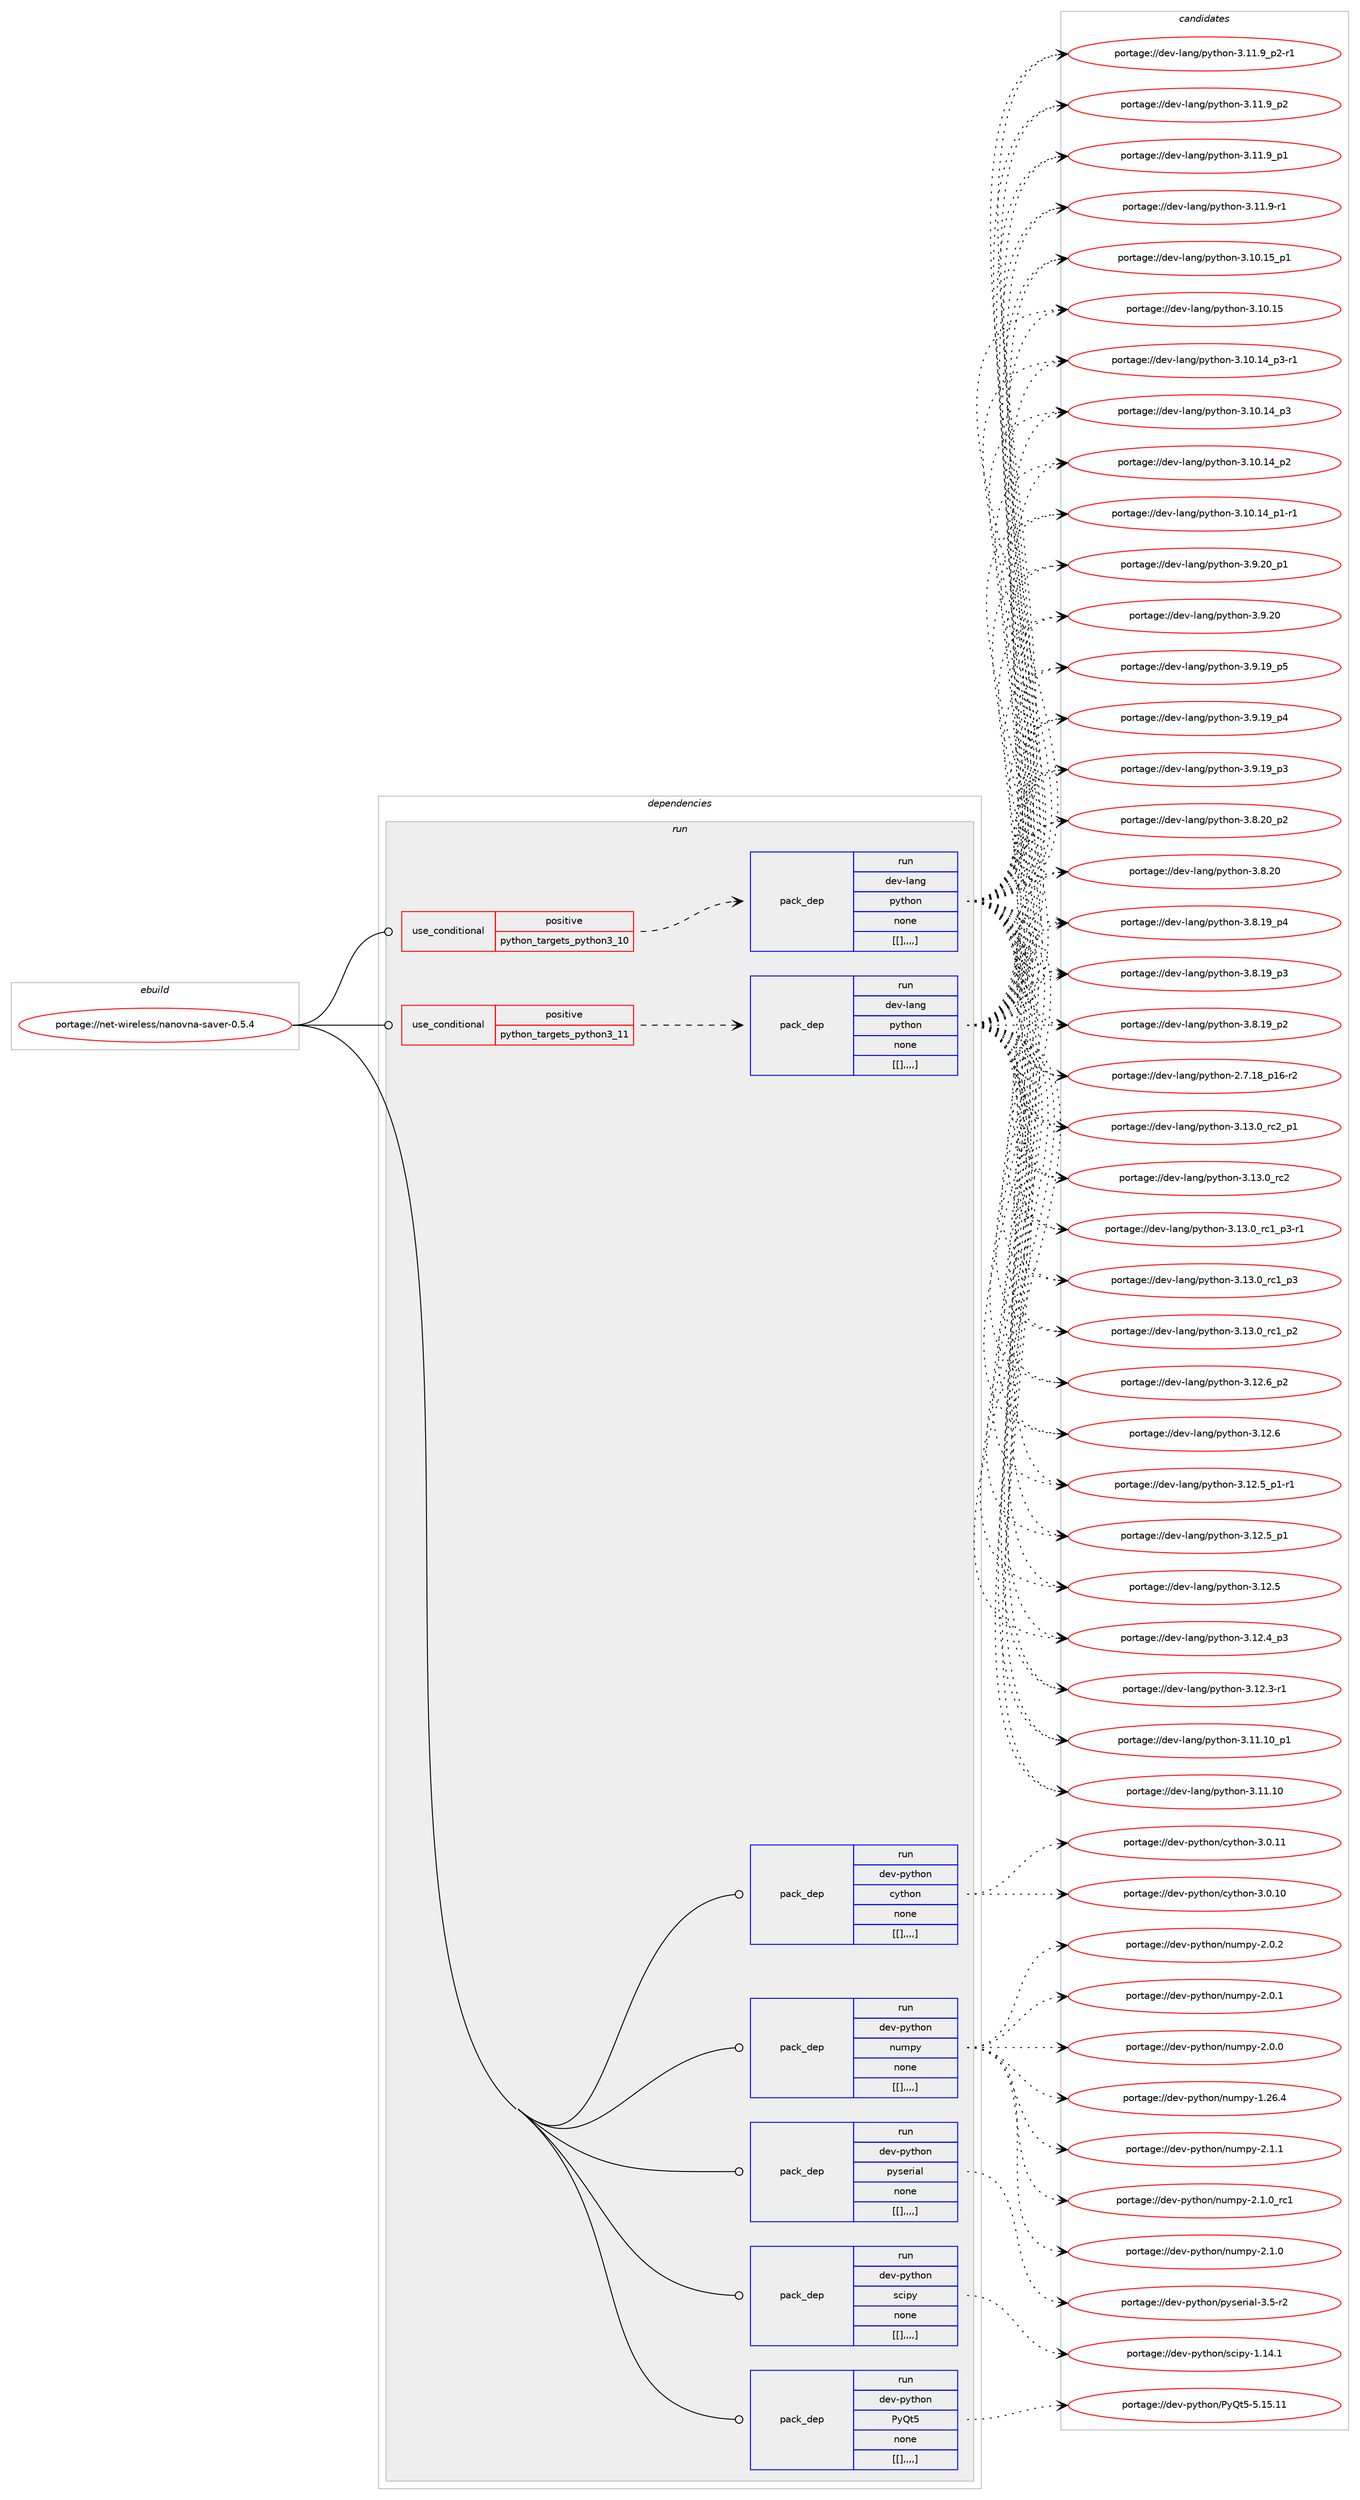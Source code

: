 digraph prolog {

# *************
# Graph options
# *************

newrank=true;
concentrate=true;
compound=true;
graph [rankdir=LR,fontname=Helvetica,fontsize=10,ranksep=1.5];#, ranksep=2.5, nodesep=0.2];
edge  [arrowhead=vee];
node  [fontname=Helvetica,fontsize=10];

# **********
# The ebuild
# **********

subgraph cluster_leftcol {
color=gray;
label=<<i>ebuild</i>>;
id [label="portage://net-wireless/nanovna-saver-0.5.4", color=red, width=4, href="../net-wireless/nanovna-saver-0.5.4.svg"];
}

# ****************
# The dependencies
# ****************

subgraph cluster_midcol {
color=gray;
label=<<i>dependencies</i>>;
subgraph cluster_compile {
fillcolor="#eeeeee";
style=filled;
label=<<i>compile</i>>;
}
subgraph cluster_compileandrun {
fillcolor="#eeeeee";
style=filled;
label=<<i>compile and run</i>>;
}
subgraph cluster_run {
fillcolor="#eeeeee";
style=filled;
label=<<i>run</i>>;
subgraph cond106898 {
dependency399769 [label=<<TABLE BORDER="0" CELLBORDER="1" CELLSPACING="0" CELLPADDING="4"><TR><TD ROWSPAN="3" CELLPADDING="10">use_conditional</TD></TR><TR><TD>positive</TD></TR><TR><TD>python_targets_python3_10</TD></TR></TABLE>>, shape=none, color=red];
subgraph pack290036 {
dependency399770 [label=<<TABLE BORDER="0" CELLBORDER="1" CELLSPACING="0" CELLPADDING="4" WIDTH="220"><TR><TD ROWSPAN="6" CELLPADDING="30">pack_dep</TD></TR><TR><TD WIDTH="110">run</TD></TR><TR><TD>dev-lang</TD></TR><TR><TD>python</TD></TR><TR><TD>none</TD></TR><TR><TD>[[],,,,]</TD></TR></TABLE>>, shape=none, color=blue];
}
dependency399769:e -> dependency399770:w [weight=20,style="dashed",arrowhead="vee"];
}
id:e -> dependency399769:w [weight=20,style="solid",arrowhead="odot"];
subgraph cond106899 {
dependency399771 [label=<<TABLE BORDER="0" CELLBORDER="1" CELLSPACING="0" CELLPADDING="4"><TR><TD ROWSPAN="3" CELLPADDING="10">use_conditional</TD></TR><TR><TD>positive</TD></TR><TR><TD>python_targets_python3_11</TD></TR></TABLE>>, shape=none, color=red];
subgraph pack290037 {
dependency399772 [label=<<TABLE BORDER="0" CELLBORDER="1" CELLSPACING="0" CELLPADDING="4" WIDTH="220"><TR><TD ROWSPAN="6" CELLPADDING="30">pack_dep</TD></TR><TR><TD WIDTH="110">run</TD></TR><TR><TD>dev-lang</TD></TR><TR><TD>python</TD></TR><TR><TD>none</TD></TR><TR><TD>[[],,,,]</TD></TR></TABLE>>, shape=none, color=blue];
}
dependency399771:e -> dependency399772:w [weight=20,style="dashed",arrowhead="vee"];
}
id:e -> dependency399771:w [weight=20,style="solid",arrowhead="odot"];
subgraph pack290038 {
dependency399773 [label=<<TABLE BORDER="0" CELLBORDER="1" CELLSPACING="0" CELLPADDING="4" WIDTH="220"><TR><TD ROWSPAN="6" CELLPADDING="30">pack_dep</TD></TR><TR><TD WIDTH="110">run</TD></TR><TR><TD>dev-python</TD></TR><TR><TD>PyQt5</TD></TR><TR><TD>none</TD></TR><TR><TD>[[],,,,]</TD></TR></TABLE>>, shape=none, color=blue];
}
id:e -> dependency399773:w [weight=20,style="solid",arrowhead="odot"];
subgraph pack290039 {
dependency399774 [label=<<TABLE BORDER="0" CELLBORDER="1" CELLSPACING="0" CELLPADDING="4" WIDTH="220"><TR><TD ROWSPAN="6" CELLPADDING="30">pack_dep</TD></TR><TR><TD WIDTH="110">run</TD></TR><TR><TD>dev-python</TD></TR><TR><TD>cython</TD></TR><TR><TD>none</TD></TR><TR><TD>[[],,,,]</TD></TR></TABLE>>, shape=none, color=blue];
}
id:e -> dependency399774:w [weight=20,style="solid",arrowhead="odot"];
subgraph pack290040 {
dependency399775 [label=<<TABLE BORDER="0" CELLBORDER="1" CELLSPACING="0" CELLPADDING="4" WIDTH="220"><TR><TD ROWSPAN="6" CELLPADDING="30">pack_dep</TD></TR><TR><TD WIDTH="110">run</TD></TR><TR><TD>dev-python</TD></TR><TR><TD>numpy</TD></TR><TR><TD>none</TD></TR><TR><TD>[[],,,,]</TD></TR></TABLE>>, shape=none, color=blue];
}
id:e -> dependency399775:w [weight=20,style="solid",arrowhead="odot"];
subgraph pack290041 {
dependency399776 [label=<<TABLE BORDER="0" CELLBORDER="1" CELLSPACING="0" CELLPADDING="4" WIDTH="220"><TR><TD ROWSPAN="6" CELLPADDING="30">pack_dep</TD></TR><TR><TD WIDTH="110">run</TD></TR><TR><TD>dev-python</TD></TR><TR><TD>pyserial</TD></TR><TR><TD>none</TD></TR><TR><TD>[[],,,,]</TD></TR></TABLE>>, shape=none, color=blue];
}
id:e -> dependency399776:w [weight=20,style="solid",arrowhead="odot"];
subgraph pack290042 {
dependency399777 [label=<<TABLE BORDER="0" CELLBORDER="1" CELLSPACING="0" CELLPADDING="4" WIDTH="220"><TR><TD ROWSPAN="6" CELLPADDING="30">pack_dep</TD></TR><TR><TD WIDTH="110">run</TD></TR><TR><TD>dev-python</TD></TR><TR><TD>scipy</TD></TR><TR><TD>none</TD></TR><TR><TD>[[],,,,]</TD></TR></TABLE>>, shape=none, color=blue];
}
id:e -> dependency399777:w [weight=20,style="solid",arrowhead="odot"];
}
}

# **************
# The candidates
# **************

subgraph cluster_choices {
rank=same;
color=gray;
label=<<i>candidates</i>>;

subgraph choice290036 {
color=black;
nodesep=1;
choice100101118451089711010347112121116104111110455146495146489511499509511249 [label="portage://dev-lang/python-3.13.0_rc2_p1", color=red, width=4,href="../dev-lang/python-3.13.0_rc2_p1.svg"];
choice10010111845108971101034711212111610411111045514649514648951149950 [label="portage://dev-lang/python-3.13.0_rc2", color=red, width=4,href="../dev-lang/python-3.13.0_rc2.svg"];
choice1001011184510897110103471121211161041111104551464951464895114994995112514511449 [label="portage://dev-lang/python-3.13.0_rc1_p3-r1", color=red, width=4,href="../dev-lang/python-3.13.0_rc1_p3-r1.svg"];
choice100101118451089711010347112121116104111110455146495146489511499499511251 [label="portage://dev-lang/python-3.13.0_rc1_p3", color=red, width=4,href="../dev-lang/python-3.13.0_rc1_p3.svg"];
choice100101118451089711010347112121116104111110455146495146489511499499511250 [label="portage://dev-lang/python-3.13.0_rc1_p2", color=red, width=4,href="../dev-lang/python-3.13.0_rc1_p2.svg"];
choice100101118451089711010347112121116104111110455146495046549511250 [label="portage://dev-lang/python-3.12.6_p2", color=red, width=4,href="../dev-lang/python-3.12.6_p2.svg"];
choice10010111845108971101034711212111610411111045514649504654 [label="portage://dev-lang/python-3.12.6", color=red, width=4,href="../dev-lang/python-3.12.6.svg"];
choice1001011184510897110103471121211161041111104551464950465395112494511449 [label="portage://dev-lang/python-3.12.5_p1-r1", color=red, width=4,href="../dev-lang/python-3.12.5_p1-r1.svg"];
choice100101118451089711010347112121116104111110455146495046539511249 [label="portage://dev-lang/python-3.12.5_p1", color=red, width=4,href="../dev-lang/python-3.12.5_p1.svg"];
choice10010111845108971101034711212111610411111045514649504653 [label="portage://dev-lang/python-3.12.5", color=red, width=4,href="../dev-lang/python-3.12.5.svg"];
choice100101118451089711010347112121116104111110455146495046529511251 [label="portage://dev-lang/python-3.12.4_p3", color=red, width=4,href="../dev-lang/python-3.12.4_p3.svg"];
choice100101118451089711010347112121116104111110455146495046514511449 [label="portage://dev-lang/python-3.12.3-r1", color=red, width=4,href="../dev-lang/python-3.12.3-r1.svg"];
choice10010111845108971101034711212111610411111045514649494649489511249 [label="portage://dev-lang/python-3.11.10_p1", color=red, width=4,href="../dev-lang/python-3.11.10_p1.svg"];
choice1001011184510897110103471121211161041111104551464949464948 [label="portage://dev-lang/python-3.11.10", color=red, width=4,href="../dev-lang/python-3.11.10.svg"];
choice1001011184510897110103471121211161041111104551464949465795112504511449 [label="portage://dev-lang/python-3.11.9_p2-r1", color=red, width=4,href="../dev-lang/python-3.11.9_p2-r1.svg"];
choice100101118451089711010347112121116104111110455146494946579511250 [label="portage://dev-lang/python-3.11.9_p2", color=red, width=4,href="../dev-lang/python-3.11.9_p2.svg"];
choice100101118451089711010347112121116104111110455146494946579511249 [label="portage://dev-lang/python-3.11.9_p1", color=red, width=4,href="../dev-lang/python-3.11.9_p1.svg"];
choice100101118451089711010347112121116104111110455146494946574511449 [label="portage://dev-lang/python-3.11.9-r1", color=red, width=4,href="../dev-lang/python-3.11.9-r1.svg"];
choice10010111845108971101034711212111610411111045514649484649539511249 [label="portage://dev-lang/python-3.10.15_p1", color=red, width=4,href="../dev-lang/python-3.10.15_p1.svg"];
choice1001011184510897110103471121211161041111104551464948464953 [label="portage://dev-lang/python-3.10.15", color=red, width=4,href="../dev-lang/python-3.10.15.svg"];
choice100101118451089711010347112121116104111110455146494846495295112514511449 [label="portage://dev-lang/python-3.10.14_p3-r1", color=red, width=4,href="../dev-lang/python-3.10.14_p3-r1.svg"];
choice10010111845108971101034711212111610411111045514649484649529511251 [label="portage://dev-lang/python-3.10.14_p3", color=red, width=4,href="../dev-lang/python-3.10.14_p3.svg"];
choice10010111845108971101034711212111610411111045514649484649529511250 [label="portage://dev-lang/python-3.10.14_p2", color=red, width=4,href="../dev-lang/python-3.10.14_p2.svg"];
choice100101118451089711010347112121116104111110455146494846495295112494511449 [label="portage://dev-lang/python-3.10.14_p1-r1", color=red, width=4,href="../dev-lang/python-3.10.14_p1-r1.svg"];
choice100101118451089711010347112121116104111110455146574650489511249 [label="portage://dev-lang/python-3.9.20_p1", color=red, width=4,href="../dev-lang/python-3.9.20_p1.svg"];
choice10010111845108971101034711212111610411111045514657465048 [label="portage://dev-lang/python-3.9.20", color=red, width=4,href="../dev-lang/python-3.9.20.svg"];
choice100101118451089711010347112121116104111110455146574649579511253 [label="portage://dev-lang/python-3.9.19_p5", color=red, width=4,href="../dev-lang/python-3.9.19_p5.svg"];
choice100101118451089711010347112121116104111110455146574649579511252 [label="portage://dev-lang/python-3.9.19_p4", color=red, width=4,href="../dev-lang/python-3.9.19_p4.svg"];
choice100101118451089711010347112121116104111110455146574649579511251 [label="portage://dev-lang/python-3.9.19_p3", color=red, width=4,href="../dev-lang/python-3.9.19_p3.svg"];
choice100101118451089711010347112121116104111110455146564650489511250 [label="portage://dev-lang/python-3.8.20_p2", color=red, width=4,href="../dev-lang/python-3.8.20_p2.svg"];
choice10010111845108971101034711212111610411111045514656465048 [label="portage://dev-lang/python-3.8.20", color=red, width=4,href="../dev-lang/python-3.8.20.svg"];
choice100101118451089711010347112121116104111110455146564649579511252 [label="portage://dev-lang/python-3.8.19_p4", color=red, width=4,href="../dev-lang/python-3.8.19_p4.svg"];
choice100101118451089711010347112121116104111110455146564649579511251 [label="portage://dev-lang/python-3.8.19_p3", color=red, width=4,href="../dev-lang/python-3.8.19_p3.svg"];
choice100101118451089711010347112121116104111110455146564649579511250 [label="portage://dev-lang/python-3.8.19_p2", color=red, width=4,href="../dev-lang/python-3.8.19_p2.svg"];
choice100101118451089711010347112121116104111110455046554649569511249544511450 [label="portage://dev-lang/python-2.7.18_p16-r2", color=red, width=4,href="../dev-lang/python-2.7.18_p16-r2.svg"];
dependency399770:e -> choice100101118451089711010347112121116104111110455146495146489511499509511249:w [style=dotted,weight="100"];
dependency399770:e -> choice10010111845108971101034711212111610411111045514649514648951149950:w [style=dotted,weight="100"];
dependency399770:e -> choice1001011184510897110103471121211161041111104551464951464895114994995112514511449:w [style=dotted,weight="100"];
dependency399770:e -> choice100101118451089711010347112121116104111110455146495146489511499499511251:w [style=dotted,weight="100"];
dependency399770:e -> choice100101118451089711010347112121116104111110455146495146489511499499511250:w [style=dotted,weight="100"];
dependency399770:e -> choice100101118451089711010347112121116104111110455146495046549511250:w [style=dotted,weight="100"];
dependency399770:e -> choice10010111845108971101034711212111610411111045514649504654:w [style=dotted,weight="100"];
dependency399770:e -> choice1001011184510897110103471121211161041111104551464950465395112494511449:w [style=dotted,weight="100"];
dependency399770:e -> choice100101118451089711010347112121116104111110455146495046539511249:w [style=dotted,weight="100"];
dependency399770:e -> choice10010111845108971101034711212111610411111045514649504653:w [style=dotted,weight="100"];
dependency399770:e -> choice100101118451089711010347112121116104111110455146495046529511251:w [style=dotted,weight="100"];
dependency399770:e -> choice100101118451089711010347112121116104111110455146495046514511449:w [style=dotted,weight="100"];
dependency399770:e -> choice10010111845108971101034711212111610411111045514649494649489511249:w [style=dotted,weight="100"];
dependency399770:e -> choice1001011184510897110103471121211161041111104551464949464948:w [style=dotted,weight="100"];
dependency399770:e -> choice1001011184510897110103471121211161041111104551464949465795112504511449:w [style=dotted,weight="100"];
dependency399770:e -> choice100101118451089711010347112121116104111110455146494946579511250:w [style=dotted,weight="100"];
dependency399770:e -> choice100101118451089711010347112121116104111110455146494946579511249:w [style=dotted,weight="100"];
dependency399770:e -> choice100101118451089711010347112121116104111110455146494946574511449:w [style=dotted,weight="100"];
dependency399770:e -> choice10010111845108971101034711212111610411111045514649484649539511249:w [style=dotted,weight="100"];
dependency399770:e -> choice1001011184510897110103471121211161041111104551464948464953:w [style=dotted,weight="100"];
dependency399770:e -> choice100101118451089711010347112121116104111110455146494846495295112514511449:w [style=dotted,weight="100"];
dependency399770:e -> choice10010111845108971101034711212111610411111045514649484649529511251:w [style=dotted,weight="100"];
dependency399770:e -> choice10010111845108971101034711212111610411111045514649484649529511250:w [style=dotted,weight="100"];
dependency399770:e -> choice100101118451089711010347112121116104111110455146494846495295112494511449:w [style=dotted,weight="100"];
dependency399770:e -> choice100101118451089711010347112121116104111110455146574650489511249:w [style=dotted,weight="100"];
dependency399770:e -> choice10010111845108971101034711212111610411111045514657465048:w [style=dotted,weight="100"];
dependency399770:e -> choice100101118451089711010347112121116104111110455146574649579511253:w [style=dotted,weight="100"];
dependency399770:e -> choice100101118451089711010347112121116104111110455146574649579511252:w [style=dotted,weight="100"];
dependency399770:e -> choice100101118451089711010347112121116104111110455146574649579511251:w [style=dotted,weight="100"];
dependency399770:e -> choice100101118451089711010347112121116104111110455146564650489511250:w [style=dotted,weight="100"];
dependency399770:e -> choice10010111845108971101034711212111610411111045514656465048:w [style=dotted,weight="100"];
dependency399770:e -> choice100101118451089711010347112121116104111110455146564649579511252:w [style=dotted,weight="100"];
dependency399770:e -> choice100101118451089711010347112121116104111110455146564649579511251:w [style=dotted,weight="100"];
dependency399770:e -> choice100101118451089711010347112121116104111110455146564649579511250:w [style=dotted,weight="100"];
dependency399770:e -> choice100101118451089711010347112121116104111110455046554649569511249544511450:w [style=dotted,weight="100"];
}
subgraph choice290037 {
color=black;
nodesep=1;
choice100101118451089711010347112121116104111110455146495146489511499509511249 [label="portage://dev-lang/python-3.13.0_rc2_p1", color=red, width=4,href="../dev-lang/python-3.13.0_rc2_p1.svg"];
choice10010111845108971101034711212111610411111045514649514648951149950 [label="portage://dev-lang/python-3.13.0_rc2", color=red, width=4,href="../dev-lang/python-3.13.0_rc2.svg"];
choice1001011184510897110103471121211161041111104551464951464895114994995112514511449 [label="portage://dev-lang/python-3.13.0_rc1_p3-r1", color=red, width=4,href="../dev-lang/python-3.13.0_rc1_p3-r1.svg"];
choice100101118451089711010347112121116104111110455146495146489511499499511251 [label="portage://dev-lang/python-3.13.0_rc1_p3", color=red, width=4,href="../dev-lang/python-3.13.0_rc1_p3.svg"];
choice100101118451089711010347112121116104111110455146495146489511499499511250 [label="portage://dev-lang/python-3.13.0_rc1_p2", color=red, width=4,href="../dev-lang/python-3.13.0_rc1_p2.svg"];
choice100101118451089711010347112121116104111110455146495046549511250 [label="portage://dev-lang/python-3.12.6_p2", color=red, width=4,href="../dev-lang/python-3.12.6_p2.svg"];
choice10010111845108971101034711212111610411111045514649504654 [label="portage://dev-lang/python-3.12.6", color=red, width=4,href="../dev-lang/python-3.12.6.svg"];
choice1001011184510897110103471121211161041111104551464950465395112494511449 [label="portage://dev-lang/python-3.12.5_p1-r1", color=red, width=4,href="../dev-lang/python-3.12.5_p1-r1.svg"];
choice100101118451089711010347112121116104111110455146495046539511249 [label="portage://dev-lang/python-3.12.5_p1", color=red, width=4,href="../dev-lang/python-3.12.5_p1.svg"];
choice10010111845108971101034711212111610411111045514649504653 [label="portage://dev-lang/python-3.12.5", color=red, width=4,href="../dev-lang/python-3.12.5.svg"];
choice100101118451089711010347112121116104111110455146495046529511251 [label="portage://dev-lang/python-3.12.4_p3", color=red, width=4,href="../dev-lang/python-3.12.4_p3.svg"];
choice100101118451089711010347112121116104111110455146495046514511449 [label="portage://dev-lang/python-3.12.3-r1", color=red, width=4,href="../dev-lang/python-3.12.3-r1.svg"];
choice10010111845108971101034711212111610411111045514649494649489511249 [label="portage://dev-lang/python-3.11.10_p1", color=red, width=4,href="../dev-lang/python-3.11.10_p1.svg"];
choice1001011184510897110103471121211161041111104551464949464948 [label="portage://dev-lang/python-3.11.10", color=red, width=4,href="../dev-lang/python-3.11.10.svg"];
choice1001011184510897110103471121211161041111104551464949465795112504511449 [label="portage://dev-lang/python-3.11.9_p2-r1", color=red, width=4,href="../dev-lang/python-3.11.9_p2-r1.svg"];
choice100101118451089711010347112121116104111110455146494946579511250 [label="portage://dev-lang/python-3.11.9_p2", color=red, width=4,href="../dev-lang/python-3.11.9_p2.svg"];
choice100101118451089711010347112121116104111110455146494946579511249 [label="portage://dev-lang/python-3.11.9_p1", color=red, width=4,href="../dev-lang/python-3.11.9_p1.svg"];
choice100101118451089711010347112121116104111110455146494946574511449 [label="portage://dev-lang/python-3.11.9-r1", color=red, width=4,href="../dev-lang/python-3.11.9-r1.svg"];
choice10010111845108971101034711212111610411111045514649484649539511249 [label="portage://dev-lang/python-3.10.15_p1", color=red, width=4,href="../dev-lang/python-3.10.15_p1.svg"];
choice1001011184510897110103471121211161041111104551464948464953 [label="portage://dev-lang/python-3.10.15", color=red, width=4,href="../dev-lang/python-3.10.15.svg"];
choice100101118451089711010347112121116104111110455146494846495295112514511449 [label="portage://dev-lang/python-3.10.14_p3-r1", color=red, width=4,href="../dev-lang/python-3.10.14_p3-r1.svg"];
choice10010111845108971101034711212111610411111045514649484649529511251 [label="portage://dev-lang/python-3.10.14_p3", color=red, width=4,href="../dev-lang/python-3.10.14_p3.svg"];
choice10010111845108971101034711212111610411111045514649484649529511250 [label="portage://dev-lang/python-3.10.14_p2", color=red, width=4,href="../dev-lang/python-3.10.14_p2.svg"];
choice100101118451089711010347112121116104111110455146494846495295112494511449 [label="portage://dev-lang/python-3.10.14_p1-r1", color=red, width=4,href="../dev-lang/python-3.10.14_p1-r1.svg"];
choice100101118451089711010347112121116104111110455146574650489511249 [label="portage://dev-lang/python-3.9.20_p1", color=red, width=4,href="../dev-lang/python-3.9.20_p1.svg"];
choice10010111845108971101034711212111610411111045514657465048 [label="portage://dev-lang/python-3.9.20", color=red, width=4,href="../dev-lang/python-3.9.20.svg"];
choice100101118451089711010347112121116104111110455146574649579511253 [label="portage://dev-lang/python-3.9.19_p5", color=red, width=4,href="../dev-lang/python-3.9.19_p5.svg"];
choice100101118451089711010347112121116104111110455146574649579511252 [label="portage://dev-lang/python-3.9.19_p4", color=red, width=4,href="../dev-lang/python-3.9.19_p4.svg"];
choice100101118451089711010347112121116104111110455146574649579511251 [label="portage://dev-lang/python-3.9.19_p3", color=red, width=4,href="../dev-lang/python-3.9.19_p3.svg"];
choice100101118451089711010347112121116104111110455146564650489511250 [label="portage://dev-lang/python-3.8.20_p2", color=red, width=4,href="../dev-lang/python-3.8.20_p2.svg"];
choice10010111845108971101034711212111610411111045514656465048 [label="portage://dev-lang/python-3.8.20", color=red, width=4,href="../dev-lang/python-3.8.20.svg"];
choice100101118451089711010347112121116104111110455146564649579511252 [label="portage://dev-lang/python-3.8.19_p4", color=red, width=4,href="../dev-lang/python-3.8.19_p4.svg"];
choice100101118451089711010347112121116104111110455146564649579511251 [label="portage://dev-lang/python-3.8.19_p3", color=red, width=4,href="../dev-lang/python-3.8.19_p3.svg"];
choice100101118451089711010347112121116104111110455146564649579511250 [label="portage://dev-lang/python-3.8.19_p2", color=red, width=4,href="../dev-lang/python-3.8.19_p2.svg"];
choice100101118451089711010347112121116104111110455046554649569511249544511450 [label="portage://dev-lang/python-2.7.18_p16-r2", color=red, width=4,href="../dev-lang/python-2.7.18_p16-r2.svg"];
dependency399772:e -> choice100101118451089711010347112121116104111110455146495146489511499509511249:w [style=dotted,weight="100"];
dependency399772:e -> choice10010111845108971101034711212111610411111045514649514648951149950:w [style=dotted,weight="100"];
dependency399772:e -> choice1001011184510897110103471121211161041111104551464951464895114994995112514511449:w [style=dotted,weight="100"];
dependency399772:e -> choice100101118451089711010347112121116104111110455146495146489511499499511251:w [style=dotted,weight="100"];
dependency399772:e -> choice100101118451089711010347112121116104111110455146495146489511499499511250:w [style=dotted,weight="100"];
dependency399772:e -> choice100101118451089711010347112121116104111110455146495046549511250:w [style=dotted,weight="100"];
dependency399772:e -> choice10010111845108971101034711212111610411111045514649504654:w [style=dotted,weight="100"];
dependency399772:e -> choice1001011184510897110103471121211161041111104551464950465395112494511449:w [style=dotted,weight="100"];
dependency399772:e -> choice100101118451089711010347112121116104111110455146495046539511249:w [style=dotted,weight="100"];
dependency399772:e -> choice10010111845108971101034711212111610411111045514649504653:w [style=dotted,weight="100"];
dependency399772:e -> choice100101118451089711010347112121116104111110455146495046529511251:w [style=dotted,weight="100"];
dependency399772:e -> choice100101118451089711010347112121116104111110455146495046514511449:w [style=dotted,weight="100"];
dependency399772:e -> choice10010111845108971101034711212111610411111045514649494649489511249:w [style=dotted,weight="100"];
dependency399772:e -> choice1001011184510897110103471121211161041111104551464949464948:w [style=dotted,weight="100"];
dependency399772:e -> choice1001011184510897110103471121211161041111104551464949465795112504511449:w [style=dotted,weight="100"];
dependency399772:e -> choice100101118451089711010347112121116104111110455146494946579511250:w [style=dotted,weight="100"];
dependency399772:e -> choice100101118451089711010347112121116104111110455146494946579511249:w [style=dotted,weight="100"];
dependency399772:e -> choice100101118451089711010347112121116104111110455146494946574511449:w [style=dotted,weight="100"];
dependency399772:e -> choice10010111845108971101034711212111610411111045514649484649539511249:w [style=dotted,weight="100"];
dependency399772:e -> choice1001011184510897110103471121211161041111104551464948464953:w [style=dotted,weight="100"];
dependency399772:e -> choice100101118451089711010347112121116104111110455146494846495295112514511449:w [style=dotted,weight="100"];
dependency399772:e -> choice10010111845108971101034711212111610411111045514649484649529511251:w [style=dotted,weight="100"];
dependency399772:e -> choice10010111845108971101034711212111610411111045514649484649529511250:w [style=dotted,weight="100"];
dependency399772:e -> choice100101118451089711010347112121116104111110455146494846495295112494511449:w [style=dotted,weight="100"];
dependency399772:e -> choice100101118451089711010347112121116104111110455146574650489511249:w [style=dotted,weight="100"];
dependency399772:e -> choice10010111845108971101034711212111610411111045514657465048:w [style=dotted,weight="100"];
dependency399772:e -> choice100101118451089711010347112121116104111110455146574649579511253:w [style=dotted,weight="100"];
dependency399772:e -> choice100101118451089711010347112121116104111110455146574649579511252:w [style=dotted,weight="100"];
dependency399772:e -> choice100101118451089711010347112121116104111110455146574649579511251:w [style=dotted,weight="100"];
dependency399772:e -> choice100101118451089711010347112121116104111110455146564650489511250:w [style=dotted,weight="100"];
dependency399772:e -> choice10010111845108971101034711212111610411111045514656465048:w [style=dotted,weight="100"];
dependency399772:e -> choice100101118451089711010347112121116104111110455146564649579511252:w [style=dotted,weight="100"];
dependency399772:e -> choice100101118451089711010347112121116104111110455146564649579511251:w [style=dotted,weight="100"];
dependency399772:e -> choice100101118451089711010347112121116104111110455146564649579511250:w [style=dotted,weight="100"];
dependency399772:e -> choice100101118451089711010347112121116104111110455046554649569511249544511450:w [style=dotted,weight="100"];
}
subgraph choice290038 {
color=black;
nodesep=1;
choice10010111845112121116104111110478012181116534553464953464949 [label="portage://dev-python/PyQt5-5.15.11", color=red, width=4,href="../dev-python/PyQt5-5.15.11.svg"];
dependency399773:e -> choice10010111845112121116104111110478012181116534553464953464949:w [style=dotted,weight="100"];
}
subgraph choice290039 {
color=black;
nodesep=1;
choice10010111845112121116104111110479912111610411111045514648464949 [label="portage://dev-python/cython-3.0.11", color=red, width=4,href="../dev-python/cython-3.0.11.svg"];
choice10010111845112121116104111110479912111610411111045514648464948 [label="portage://dev-python/cython-3.0.10", color=red, width=4,href="../dev-python/cython-3.0.10.svg"];
dependency399774:e -> choice10010111845112121116104111110479912111610411111045514648464949:w [style=dotted,weight="100"];
dependency399774:e -> choice10010111845112121116104111110479912111610411111045514648464948:w [style=dotted,weight="100"];
}
subgraph choice290040 {
color=black;
nodesep=1;
choice1001011184511212111610411111047110117109112121455046494649 [label="portage://dev-python/numpy-2.1.1", color=red, width=4,href="../dev-python/numpy-2.1.1.svg"];
choice1001011184511212111610411111047110117109112121455046494648951149949 [label="portage://dev-python/numpy-2.1.0_rc1", color=red, width=4,href="../dev-python/numpy-2.1.0_rc1.svg"];
choice1001011184511212111610411111047110117109112121455046494648 [label="portage://dev-python/numpy-2.1.0", color=red, width=4,href="../dev-python/numpy-2.1.0.svg"];
choice1001011184511212111610411111047110117109112121455046484650 [label="portage://dev-python/numpy-2.0.2", color=red, width=4,href="../dev-python/numpy-2.0.2.svg"];
choice1001011184511212111610411111047110117109112121455046484649 [label="portage://dev-python/numpy-2.0.1", color=red, width=4,href="../dev-python/numpy-2.0.1.svg"];
choice1001011184511212111610411111047110117109112121455046484648 [label="portage://dev-python/numpy-2.0.0", color=red, width=4,href="../dev-python/numpy-2.0.0.svg"];
choice100101118451121211161041111104711011710911212145494650544652 [label="portage://dev-python/numpy-1.26.4", color=red, width=4,href="../dev-python/numpy-1.26.4.svg"];
dependency399775:e -> choice1001011184511212111610411111047110117109112121455046494649:w [style=dotted,weight="100"];
dependency399775:e -> choice1001011184511212111610411111047110117109112121455046494648951149949:w [style=dotted,weight="100"];
dependency399775:e -> choice1001011184511212111610411111047110117109112121455046494648:w [style=dotted,weight="100"];
dependency399775:e -> choice1001011184511212111610411111047110117109112121455046484650:w [style=dotted,weight="100"];
dependency399775:e -> choice1001011184511212111610411111047110117109112121455046484649:w [style=dotted,weight="100"];
dependency399775:e -> choice1001011184511212111610411111047110117109112121455046484648:w [style=dotted,weight="100"];
dependency399775:e -> choice100101118451121211161041111104711011710911212145494650544652:w [style=dotted,weight="100"];
}
subgraph choice290041 {
color=black;
nodesep=1;
choice100101118451121211161041111104711212111510111410597108455146534511450 [label="portage://dev-python/pyserial-3.5-r2", color=red, width=4,href="../dev-python/pyserial-3.5-r2.svg"];
dependency399776:e -> choice100101118451121211161041111104711212111510111410597108455146534511450:w [style=dotted,weight="100"];
}
subgraph choice290042 {
color=black;
nodesep=1;
choice10010111845112121116104111110471159910511212145494649524649 [label="portage://dev-python/scipy-1.14.1", color=red, width=4,href="../dev-python/scipy-1.14.1.svg"];
dependency399777:e -> choice10010111845112121116104111110471159910511212145494649524649:w [style=dotted,weight="100"];
}
}

}
